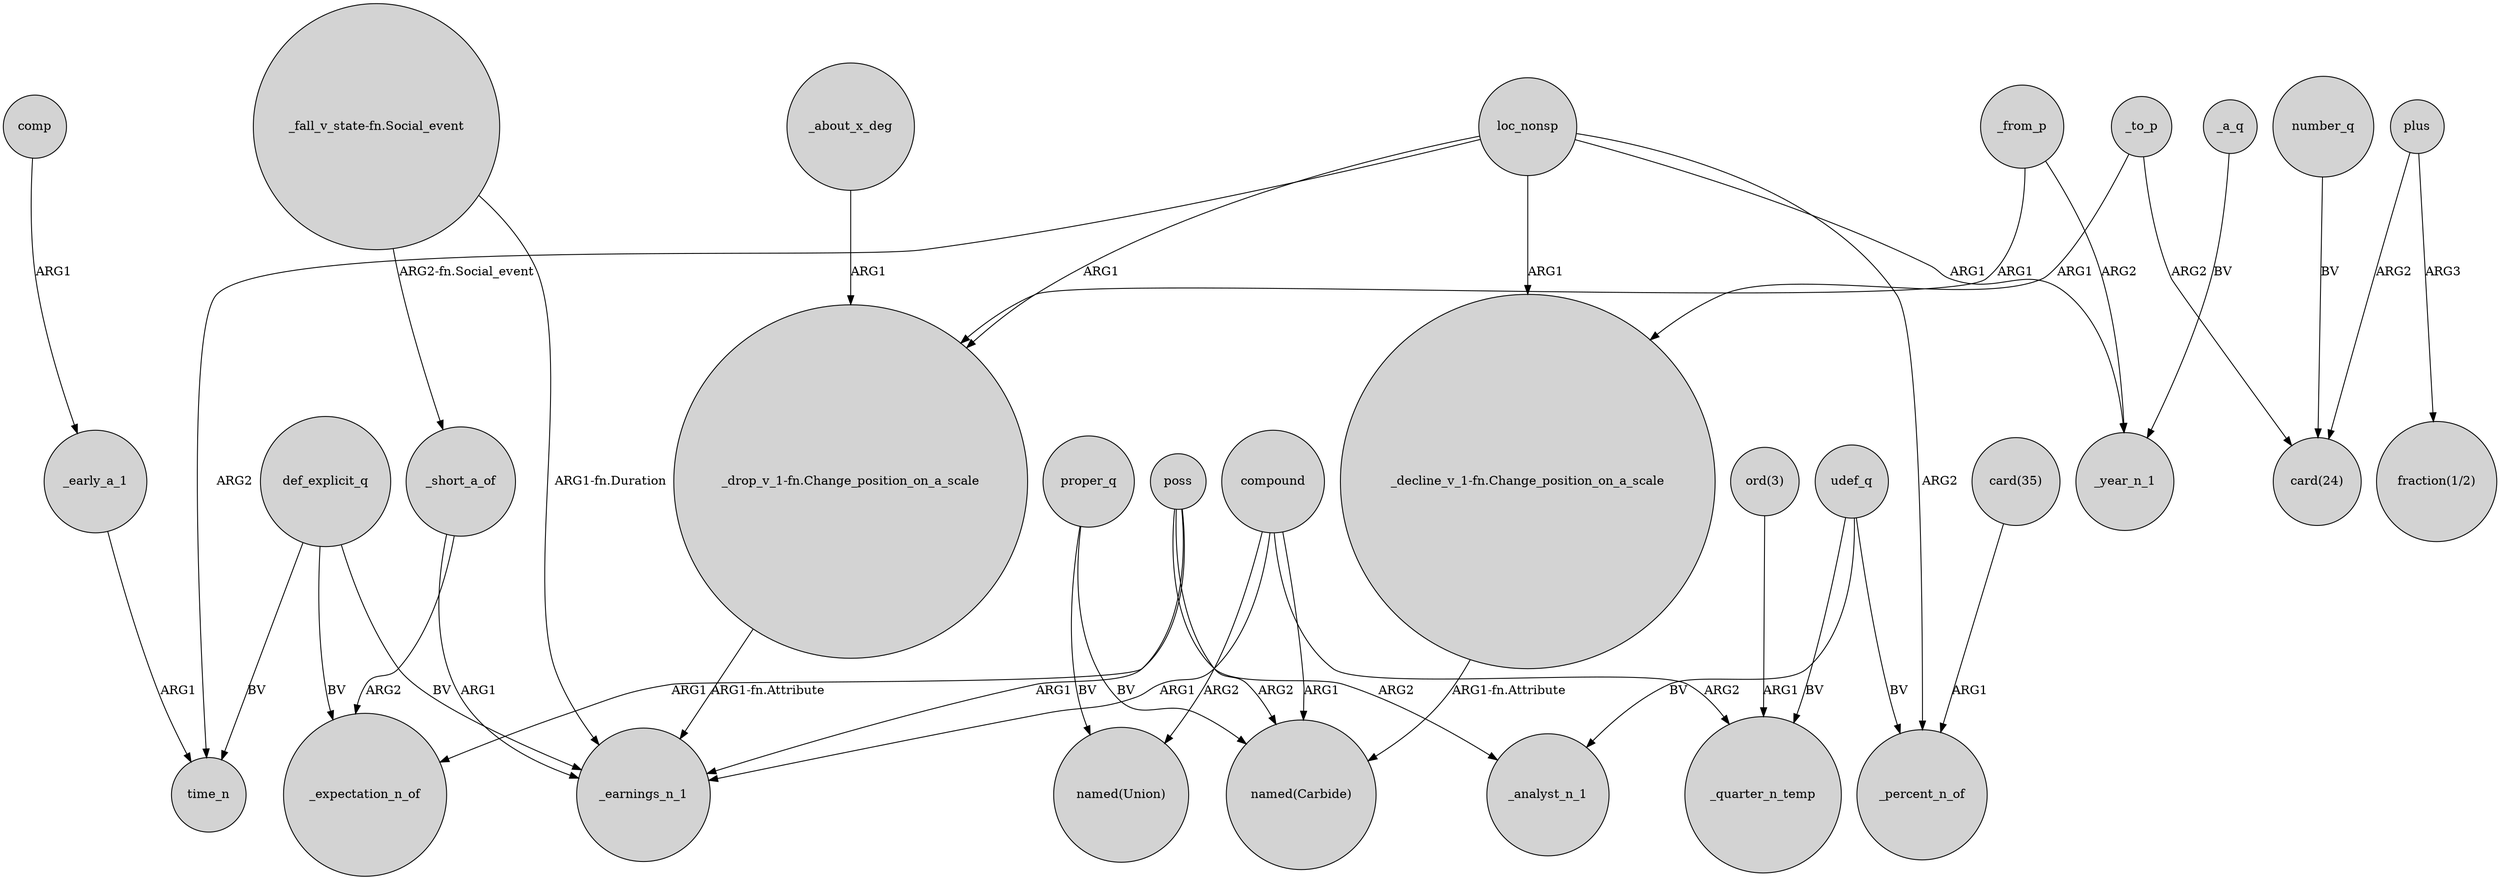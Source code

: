digraph {
	node [shape=circle style=filled]
	_early_a_1 -> time_n [label=ARG1]
	_to_p -> "card(24)" [label=ARG2]
	"_fall_v_state-fn.Social_event" -> _earnings_n_1 [label="ARG1-fn.Duration"]
	proper_q -> "named(Carbide)" [label=BV]
	"ord(3)" -> _quarter_n_temp [label=ARG1]
	loc_nonsp -> "_decline_v_1-fn.Change_position_on_a_scale" [label=ARG1]
	udef_q -> _analyst_n_1 [label=BV]
	_to_p -> "_decline_v_1-fn.Change_position_on_a_scale" [label=ARG1]
	loc_nonsp -> _year_n_1 [label=ARG1]
	compound -> "named(Union)" [label=ARG2]
	loc_nonsp -> "_drop_v_1-fn.Change_position_on_a_scale" [label=ARG1]
	plus -> "card(24)" [label=ARG2]
	_short_a_of -> _earnings_n_1 [label=ARG1]
	comp -> _early_a_1 [label=ARG1]
	_a_q -> _year_n_1 [label=BV]
	"card(35)" -> _percent_n_of [label=ARG1]
	proper_q -> "named(Union)" [label=BV]
	"_drop_v_1-fn.Change_position_on_a_scale" -> _earnings_n_1 [label="ARG1-fn.Attribute"]
	_from_p -> "_drop_v_1-fn.Change_position_on_a_scale" [label=ARG1]
	compound -> _quarter_n_temp [label=ARG2]
	poss -> _expectation_n_of [label=ARG1]
	udef_q -> _percent_n_of [label=BV]
	poss -> "named(Carbide)" [label=ARG2]
	_short_a_of -> _expectation_n_of [label=ARG2]
	def_explicit_q -> _earnings_n_1 [label=BV]
	compound -> "named(Carbide)" [label=ARG1]
	poss -> _earnings_n_1 [label=ARG1]
	_from_p -> _year_n_1 [label=ARG2]
	"_decline_v_1-fn.Change_position_on_a_scale" -> "named(Carbide)" [label="ARG1-fn.Attribute"]
	poss -> _analyst_n_1 [label=ARG2]
	_about_x_deg -> "_drop_v_1-fn.Change_position_on_a_scale" [label=ARG1]
	udef_q -> _quarter_n_temp [label=BV]
	def_explicit_q -> time_n [label=BV]
	loc_nonsp -> time_n [label=ARG2]
	number_q -> "card(24)" [label=BV]
	compound -> _earnings_n_1 [label=ARG1]
	"_fall_v_state-fn.Social_event" -> _short_a_of [label="ARG2-fn.Social_event"]
	def_explicit_q -> _expectation_n_of [label=BV]
	plus -> "fraction(1/2)" [label=ARG3]
	loc_nonsp -> _percent_n_of [label=ARG2]
}
